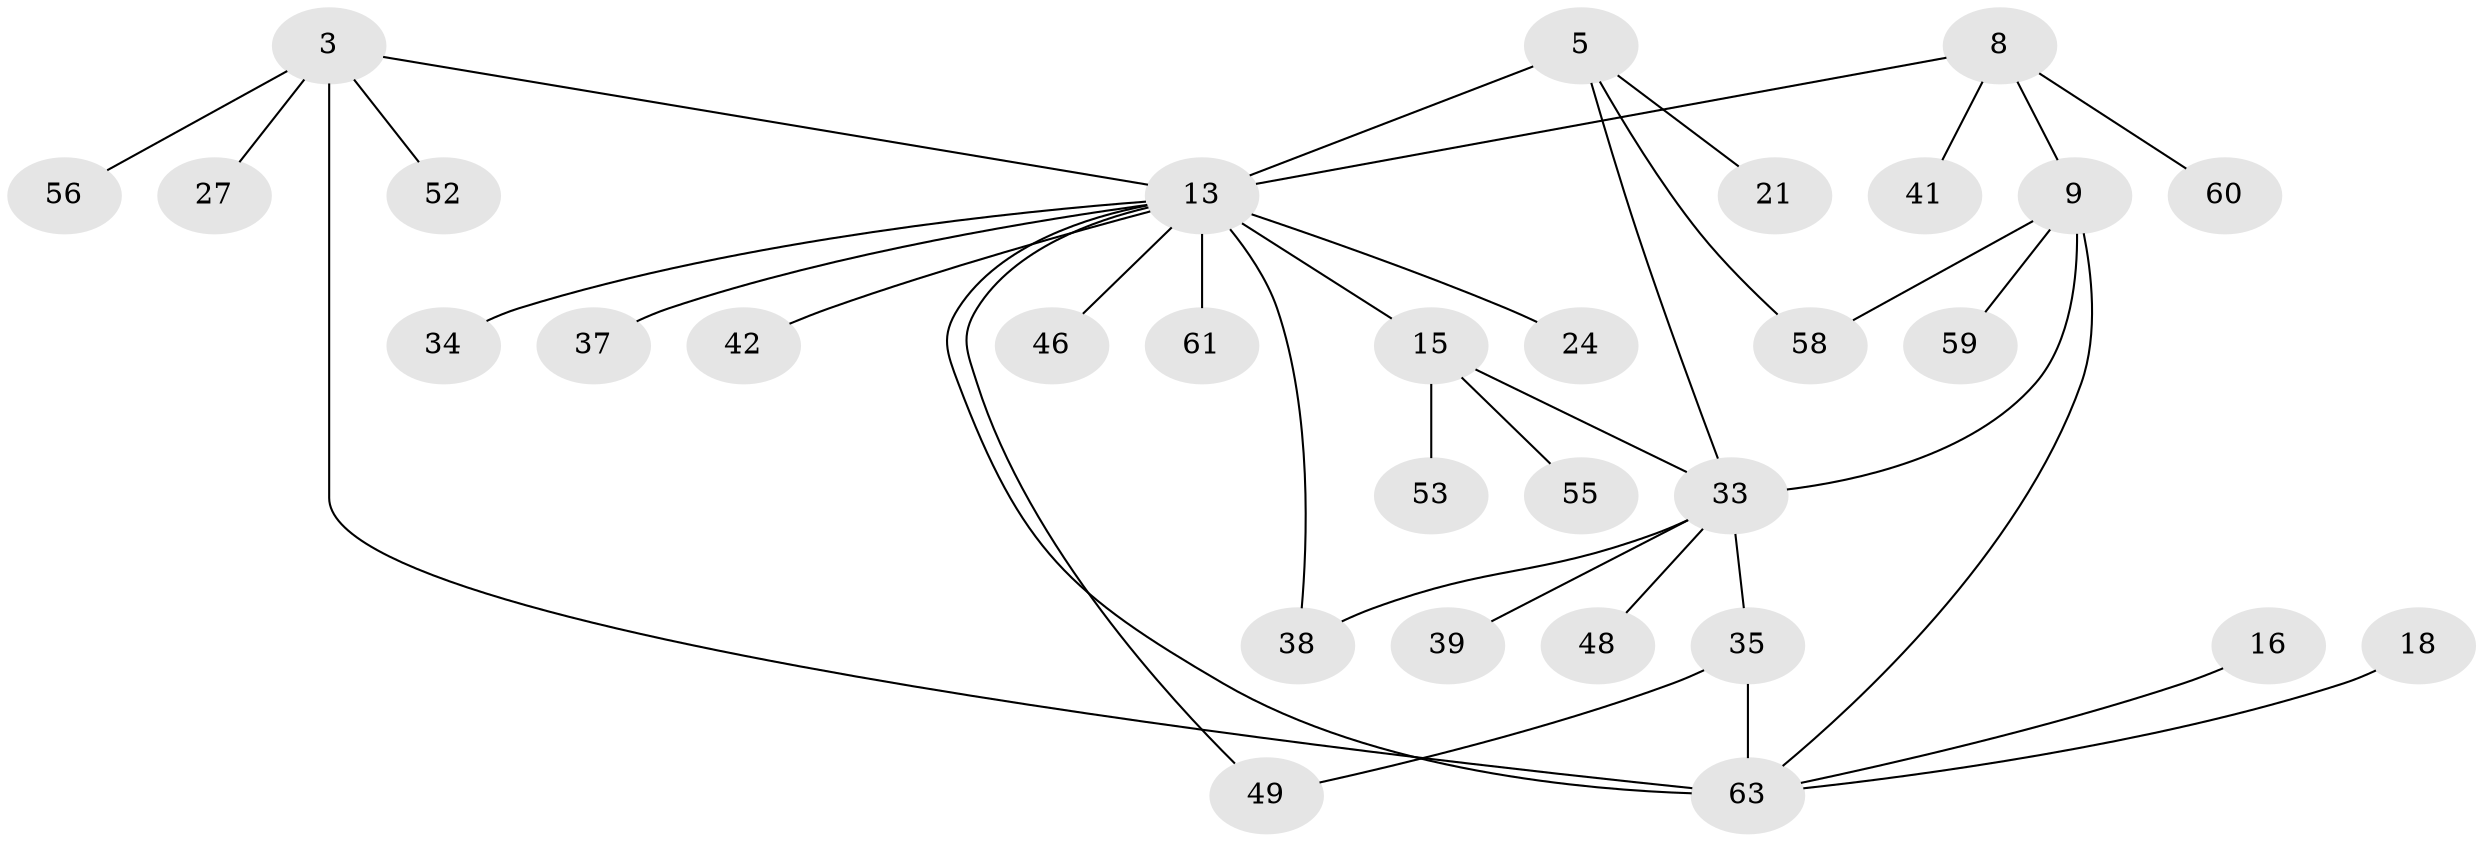 // original degree distribution, {9: 0.015873015873015872, 4: 0.12698412698412698, 2: 0.12698412698412698, 5: 0.047619047619047616, 11: 0.015873015873015872, 6: 0.031746031746031744, 7: 0.015873015873015872, 8: 0.015873015873015872, 3: 0.06349206349206349, 1: 0.5396825396825397}
// Generated by graph-tools (version 1.1) at 2025/58/03/04/25 21:58:43]
// undirected, 31 vertices, 38 edges
graph export_dot {
graph [start="1"]
  node [color=gray90,style=filled];
  3 [super="+2"];
  5 [super="+4"];
  8;
  9 [super="+7"];
  13 [super="+6"];
  15 [super="+14"];
  16;
  18;
  21;
  24;
  27;
  33 [super="+11+23+26"];
  34;
  35 [super="+12"];
  37;
  38;
  39;
  41 [super="+22+32"];
  42;
  46;
  48;
  49;
  52 [super="+43"];
  53 [super="+20"];
  55 [super="+47+54"];
  56;
  58;
  59 [super="+45"];
  60;
  61 [super="+50"];
  63 [super="+62+1"];
  3 -- 56;
  3 -- 27;
  3 -- 52;
  3 -- 13;
  3 -- 63 [weight=2];
  5 -- 21;
  5 -- 58;
  5 -- 13 [weight=2];
  5 -- 33;
  8 -- 9 [weight=2];
  8 -- 13 [weight=2];
  8 -- 60;
  8 -- 41;
  9 -- 58;
  9 -- 59;
  9 -- 63;
  9 -- 33;
  13 -- 15 [weight=2];
  13 -- 42;
  13 -- 49;
  13 -- 61;
  13 -- 34;
  13 -- 37;
  13 -- 38;
  13 -- 46;
  13 -- 24;
  13 -- 63 [weight=2];
  15 -- 55;
  15 -- 53;
  15 -- 33;
  16 -- 63;
  18 -- 63;
  33 -- 35 [weight=2];
  33 -- 38;
  33 -- 39;
  33 -- 48;
  35 -- 49;
  35 -- 63 [weight=2];
}
